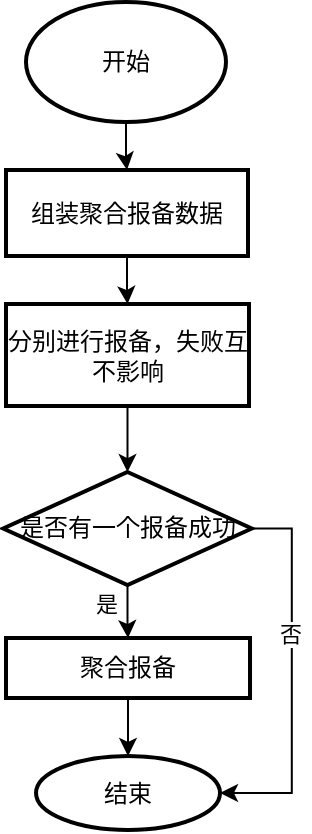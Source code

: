 <mxfile version="13.7.9" type="github" pages="3">
  <diagram id="VsP0TjxbDdxosoxRiDIv" name="主流程">
    <mxGraphModel dx="807" dy="459" grid="0" gridSize="10" guides="1" tooltips="1" connect="1" arrows="1" fold="1" page="1" pageScale="1" pageWidth="827" pageHeight="1169" math="0" shadow="0">
      <root>
        <mxCell id="0" />
        <mxCell id="1" parent="0" />
        <mxCell id="12INalmqIbci3x5uMSme-3" value="" style="edgeStyle=orthogonalEdgeStyle;rounded=0;orthogonalLoop=1;jettySize=auto;html=1;" edge="1" parent="1" source="12INalmqIbci3x5uMSme-1" target="12INalmqIbci3x5uMSme-2">
          <mxGeometry relative="1" as="geometry" />
        </mxCell>
        <mxCell id="12INalmqIbci3x5uMSme-1" value="开始" style="strokeWidth=2;html=1;shape=mxgraph.flowchart.start_1;whiteSpace=wrap;" vertex="1" parent="1">
          <mxGeometry x="294" y="176" width="100" height="60" as="geometry" />
        </mxCell>
        <mxCell id="12INalmqIbci3x5uMSme-5" value="" style="edgeStyle=orthogonalEdgeStyle;rounded=0;orthogonalLoop=1;jettySize=auto;html=1;" edge="1" parent="1" source="12INalmqIbci3x5uMSme-2" target="12INalmqIbci3x5uMSme-4">
          <mxGeometry relative="1" as="geometry" />
        </mxCell>
        <mxCell id="12INalmqIbci3x5uMSme-2" value="组装聚合报备数据" style="whiteSpace=wrap;html=1;strokeWidth=2;" vertex="1" parent="1">
          <mxGeometry x="284" y="260" width="121" height="43" as="geometry" />
        </mxCell>
        <mxCell id="12INalmqIbci3x5uMSme-7" value="" style="edgeStyle=orthogonalEdgeStyle;rounded=0;orthogonalLoop=1;jettySize=auto;html=1;" edge="1" parent="1" source="12INalmqIbci3x5uMSme-4" target="12INalmqIbci3x5uMSme-6">
          <mxGeometry relative="1" as="geometry" />
        </mxCell>
        <mxCell id="12INalmqIbci3x5uMSme-4" value="分别进行报备，失败互不影响" style="whiteSpace=wrap;html=1;strokeWidth=2;" vertex="1" parent="1">
          <mxGeometry x="284" y="327" width="121.5" height="51" as="geometry" />
        </mxCell>
        <mxCell id="12INalmqIbci3x5uMSme-9" value="" style="edgeStyle=orthogonalEdgeStyle;rounded=0;orthogonalLoop=1;jettySize=auto;html=1;" edge="1" parent="1" source="12INalmqIbci3x5uMSme-6" target="12INalmqIbci3x5uMSme-8">
          <mxGeometry relative="1" as="geometry" />
        </mxCell>
        <mxCell id="12INalmqIbci3x5uMSme-12" value="是" style="edgeLabel;html=1;align=center;verticalAlign=middle;resizable=0;points=[];" vertex="1" connectable="0" parent="12INalmqIbci3x5uMSme-9">
          <mxGeometry x="0.513" y="6" relative="1" as="geometry">
            <mxPoint x="-11" y="-5" as="offset" />
          </mxGeometry>
        </mxCell>
        <mxCell id="12INalmqIbci3x5uMSme-15" style="edgeStyle=orthogonalEdgeStyle;rounded=0;orthogonalLoop=1;jettySize=auto;html=1;exitX=1;exitY=0.5;exitDx=0;exitDy=0;entryX=1;entryY=0.5;entryDx=0;entryDy=0;" edge="1" parent="1" source="12INalmqIbci3x5uMSme-6" target="12INalmqIbci3x5uMSme-10">
          <mxGeometry relative="1" as="geometry" />
        </mxCell>
        <mxCell id="12INalmqIbci3x5uMSme-16" value="否" style="edgeLabel;html=1;align=center;verticalAlign=middle;resizable=0;points=[];" vertex="1" connectable="0" parent="12INalmqIbci3x5uMSme-15">
          <mxGeometry x="-0.237" y="-1" relative="1" as="geometry">
            <mxPoint as="offset" />
          </mxGeometry>
        </mxCell>
        <mxCell id="12INalmqIbci3x5uMSme-6" value="是否有一个报备成功" style="rhombus;whiteSpace=wrap;html=1;strokeWidth=2;" vertex="1" parent="1">
          <mxGeometry x="282.63" y="411" width="124.25" height="56.5" as="geometry" />
        </mxCell>
        <mxCell id="12INalmqIbci3x5uMSme-11" value="" style="edgeStyle=orthogonalEdgeStyle;rounded=0;orthogonalLoop=1;jettySize=auto;html=1;" edge="1" parent="1" source="12INalmqIbci3x5uMSme-8" target="12INalmqIbci3x5uMSme-10">
          <mxGeometry relative="1" as="geometry" />
        </mxCell>
        <mxCell id="12INalmqIbci3x5uMSme-8" value="聚合报备" style="whiteSpace=wrap;html=1;strokeWidth=2;" vertex="1" parent="1">
          <mxGeometry x="284" y="494" width="122.01" height="30" as="geometry" />
        </mxCell>
        <mxCell id="12INalmqIbci3x5uMSme-10" value="结束" style="ellipse;whiteSpace=wrap;html=1;strokeWidth=2;" vertex="1" parent="1">
          <mxGeometry x="299.01" y="553" width="92" height="37" as="geometry" />
        </mxCell>
      </root>
    </mxGraphModel>
  </diagram>
  <diagram id="loVIt0BXPaJ4-rS_2NND" name="等待通知">
    <mxGraphModel dx="807" dy="459" grid="0" gridSize="10" guides="1" tooltips="1" connect="1" arrows="1" fold="1" page="1" pageScale="1" pageWidth="827" pageHeight="1169" math="0" shadow="0">
      <root>
        <mxCell id="UGu4NYYpyM2OCp5MHmZj-0" />
        <mxCell id="UGu4NYYpyM2OCp5MHmZj-1" parent="UGu4NYYpyM2OCp5MHmZj-0" />
        <mxCell id="kuf9T7Gr4KqVFJNRyqWz-0" style="edgeStyle=orthogonalEdgeStyle;rounded=0;orthogonalLoop=1;jettySize=auto;html=1;exitX=0.5;exitY=1;exitDx=0;exitDy=0;exitPerimeter=0;" parent="UGu4NYYpyM2OCp5MHmZj-1" source="BhZa5ttN8Q9N9yM1D1aI-0" target="kuf9T7Gr4KqVFJNRyqWz-2" edge="1">
          <mxGeometry relative="1" as="geometry">
            <mxPoint x="356.375" y="101" as="targetPoint" />
          </mxGeometry>
        </mxCell>
        <mxCell id="BhZa5ttN8Q9N9yM1D1aI-0" value="开始" style="strokeWidth=2;html=1;shape=mxgraph.flowchart.start_1;whiteSpace=wrap;" parent="UGu4NYYpyM2OCp5MHmZj-1" vertex="1">
          <mxGeometry x="310" y="41" width="95" height="32" as="geometry" />
        </mxCell>
        <mxCell id="BhZa5ttN8Q9N9yM1D1aI-1" value="接受队列消息" style="strokeWidth=2;html=1;shape=mxgraph.flowchart.annotation_1;align=left;pointerEvents=1;" parent="UGu4NYYpyM2OCp5MHmZj-1" vertex="1">
          <mxGeometry x="449" y="31" width="54" height="53" as="geometry" />
        </mxCell>
        <mxCell id="vfAL0i21qyMoTU16Agz6-2" style="edgeStyle=orthogonalEdgeStyle;rounded=0;orthogonalLoop=1;jettySize=auto;html=1;exitX=0.5;exitY=1;exitDx=0;exitDy=0;" parent="UGu4NYYpyM2OCp5MHmZj-1" source="vfAL0i21qyMoTU16Agz6-1" target="vfAL0i21qyMoTU16Agz6-3" edge="1">
          <mxGeometry relative="1" as="geometry">
            <mxPoint x="358" y="172" as="targetPoint" />
          </mxGeometry>
        </mxCell>
        <mxCell id="vfAL0i21qyMoTU16Agz6-1" value="根据通知装填更新本地记录" style="rounded=1;whiteSpace=wrap;html=1;absoluteArcSize=1;arcSize=14;strokeWidth=2;" parent="UGu4NYYpyM2OCp5MHmZj-1" vertex="1">
          <mxGeometry x="306.5" y="207" width="98.5" height="46" as="geometry" />
        </mxCell>
        <mxCell id="vfAL0i21qyMoTU16Agz6-3" value="结束" style="strokeWidth=2;html=1;shape=mxgraph.flowchart.terminator;whiteSpace=wrap;" parent="UGu4NYYpyM2OCp5MHmZj-1" vertex="1">
          <mxGeometry x="317.13" y="288" width="77.25" height="54" as="geometry" />
        </mxCell>
        <mxCell id="kuf9T7Gr4KqVFJNRyqWz-3" style="edgeStyle=orthogonalEdgeStyle;rounded=0;orthogonalLoop=1;jettySize=auto;html=1;exitX=1;exitY=0.5;exitDx=0;exitDy=0;exitPerimeter=0;" parent="UGu4NYYpyM2OCp5MHmZj-1" source="kuf9T7Gr4KqVFJNRyqWz-2" target="kuf9T7Gr4KqVFJNRyqWz-4" edge="1">
          <mxGeometry relative="1" as="geometry">
            <mxPoint x="467" y="131" as="targetPoint" />
          </mxGeometry>
        </mxCell>
        <mxCell id="kuf9T7Gr4KqVFJNRyqWz-5" value="是" style="edgeLabel;html=1;align=center;verticalAlign=middle;resizable=0;points=[];" parent="kuf9T7Gr4KqVFJNRyqWz-3" vertex="1" connectable="0">
          <mxGeometry x="-0.312" y="1" relative="1" as="geometry">
            <mxPoint as="offset" />
          </mxGeometry>
        </mxCell>
        <mxCell id="kuf9T7Gr4KqVFJNRyqWz-6" style="edgeStyle=orthogonalEdgeStyle;rounded=0;orthogonalLoop=1;jettySize=auto;html=1;exitX=0.5;exitY=1;exitDx=0;exitDy=0;exitPerimeter=0;" parent="UGu4NYYpyM2OCp5MHmZj-1" source="kuf9T7Gr4KqVFJNRyqWz-2" target="vfAL0i21qyMoTU16Agz6-1" edge="1">
          <mxGeometry relative="1" as="geometry" />
        </mxCell>
        <mxCell id="kuf9T7Gr4KqVFJNRyqWz-7" value="否" style="edgeLabel;html=1;align=center;verticalAlign=middle;resizable=0;points=[];" parent="kuf9T7Gr4KqVFJNRyqWz-6" vertex="1" connectable="0">
          <mxGeometry x="-0.255" y="-4" relative="1" as="geometry">
            <mxPoint as="offset" />
          </mxGeometry>
        </mxCell>
        <mxCell id="kuf9T7Gr4KqVFJNRyqWz-2" value="&lt;span&gt;本地记录是否成功&lt;/span&gt;" style="strokeWidth=2;html=1;shape=mxgraph.flowchart.decision;whiteSpace=wrap;" parent="UGu4NYYpyM2OCp5MHmZj-1" vertex="1">
          <mxGeometry x="289.38" y="95" width="136.25" height="72" as="geometry" />
        </mxCell>
        <mxCell id="kuf9T7Gr4KqVFJNRyqWz-4" value="结束" style="strokeWidth=2;html=1;shape=mxgraph.flowchart.terminator;whiteSpace=wrap;" parent="UGu4NYYpyM2OCp5MHmZj-1" vertex="1">
          <mxGeometry x="464" y="106" width="73" height="50" as="geometry" />
        </mxCell>
      </root>
    </mxGraphModel>
  </diagram>
  <diagram id="VzKL99iHZ1cUAM-DFjIV" name="定时补偿">
    <mxGraphModel dx="807" dy="459" grid="0" gridSize="10" guides="1" tooltips="1" connect="1" arrows="1" fold="1" page="1" pageScale="1" pageWidth="827" pageHeight="1169" math="0" shadow="0">
      <root>
        <mxCell id="SAEZo7dMPPtvBQznHzzg-0" />
        <mxCell id="SAEZo7dMPPtvBQznHzzg-1" parent="SAEZo7dMPPtvBQznHzzg-0" />
        <mxCell id="SAEZo7dMPPtvBQznHzzg-4" style="edgeStyle=orthogonalEdgeStyle;rounded=0;orthogonalLoop=1;jettySize=auto;html=1;exitX=0.5;exitY=1;exitDx=0;exitDy=0;exitPerimeter=0;" parent="SAEZo7dMPPtvBQznHzzg-1" source="SAEZo7dMPPtvBQznHzzg-2" target="SAEZo7dMPPtvBQznHzzg-5" edge="1">
          <mxGeometry relative="1" as="geometry">
            <mxPoint x="380" y="121" as="targetPoint" />
          </mxGeometry>
        </mxCell>
        <mxCell id="SAEZo7dMPPtvBQznHzzg-2" value="开始" style="strokeWidth=2;html=1;shape=mxgraph.flowchart.start_1;whiteSpace=wrap;" parent="SAEZo7dMPPtvBQznHzzg-1" vertex="1">
          <mxGeometry x="330" y="30" width="100" height="60" as="geometry" />
        </mxCell>
        <mxCell id="SAEZo7dMPPtvBQznHzzg-3" value="定时任务" style="strokeWidth=2;html=1;shape=mxgraph.flowchart.annotation_1;align=left;pointerEvents=1;" parent="SAEZo7dMPPtvBQznHzzg-1" vertex="1">
          <mxGeometry x="476" y="32" width="55" height="46" as="geometry" />
        </mxCell>
        <mxCell id="SAEZo7dMPPtvBQznHzzg-7" style="edgeStyle=orthogonalEdgeStyle;rounded=0;orthogonalLoop=1;jettySize=auto;html=1;exitX=0.5;exitY=1;exitDx=0;exitDy=0;entryX=0.5;entryY=0;entryDx=0;entryDy=0;entryPerimeter=0;" parent="SAEZo7dMPPtvBQznHzzg-1" source="SAEZo7dMPPtvBQznHzzg-5" target="SAEZo7dMPPtvBQznHzzg-8" edge="1">
          <mxGeometry relative="1" as="geometry">
            <mxPoint x="378.5" y="192" as="targetPoint" />
          </mxGeometry>
        </mxCell>
        <mxCell id="SAEZo7dMPPtvBQznHzzg-5" value="查询本地失败记录" style="rounded=1;whiteSpace=wrap;html=1;absoluteArcSize=1;arcSize=14;strokeWidth=2;" parent="SAEZo7dMPPtvBQznHzzg-1" vertex="1">
          <mxGeometry x="328.5" y="126" width="103" height="41" as="geometry" />
        </mxCell>
        <mxCell id="SAEZo7dMPPtvBQznHzzg-9" style="edgeStyle=orthogonalEdgeStyle;rounded=0;orthogonalLoop=1;jettySize=auto;html=1;exitX=1;exitY=0.5;exitDx=0;exitDy=0;exitPerimeter=0;" parent="SAEZo7dMPPtvBQznHzzg-1" source="SAEZo7dMPPtvBQznHzzg-8" target="SAEZo7dMPPtvBQznHzzg-10" edge="1">
          <mxGeometry relative="1" as="geometry">
            <mxPoint x="510" y="242" as="targetPoint" />
          </mxGeometry>
        </mxCell>
        <mxCell id="SAEZo7dMPPtvBQznHzzg-11" value="是" style="edgeLabel;html=1;align=center;verticalAlign=middle;resizable=0;points=[];" parent="SAEZo7dMPPtvBQznHzzg-9" vertex="1" connectable="0">
          <mxGeometry x="0.009" y="-1" relative="1" as="geometry">
            <mxPoint x="-1" y="-1" as="offset" />
          </mxGeometry>
        </mxCell>
        <mxCell id="SAEZo7dMPPtvBQznHzzg-12" style="edgeStyle=orthogonalEdgeStyle;rounded=0;orthogonalLoop=1;jettySize=auto;html=1;exitX=0.5;exitY=1;exitDx=0;exitDy=0;exitPerimeter=0;" parent="SAEZo7dMPPtvBQznHzzg-1" source="SAEZo7dMPPtvBQznHzzg-8" target="SAEZo7dMPPtvBQznHzzg-13" edge="1">
          <mxGeometry relative="1" as="geometry">
            <mxPoint x="380" y="334" as="targetPoint" />
          </mxGeometry>
        </mxCell>
        <mxCell id="SAEZo7dMPPtvBQznHzzg-14" value="否" style="edgeLabel;html=1;align=center;verticalAlign=middle;resizable=0;points=[];" parent="SAEZo7dMPPtvBQznHzzg-12" vertex="1" connectable="0">
          <mxGeometry x="-0.318" y="-4" relative="1" as="geometry">
            <mxPoint as="offset" />
          </mxGeometry>
        </mxCell>
        <mxCell id="SAEZo7dMPPtvBQznHzzg-8" value="查询报备接口记录，是否成功状态" style="strokeWidth=2;html=1;shape=mxgraph.flowchart.decision;whiteSpace=wrap;" parent="SAEZo7dMPPtvBQznHzzg-1" vertex="1">
          <mxGeometry x="295" y="192" width="170" height="99" as="geometry" />
        </mxCell>
        <mxCell id="SAEZo7dMPPtvBQznHzzg-17" style="edgeStyle=orthogonalEdgeStyle;rounded=0;orthogonalLoop=1;jettySize=auto;html=1;exitX=0.5;exitY=1;exitDx=0;exitDy=0;entryX=1;entryY=0.5;entryDx=0;entryDy=0;entryPerimeter=0;" parent="SAEZo7dMPPtvBQznHzzg-1" source="SAEZo7dMPPtvBQznHzzg-10" target="SAEZo7dMPPtvBQznHzzg-16" edge="1">
          <mxGeometry relative="1" as="geometry" />
        </mxCell>
        <mxCell id="SAEZo7dMPPtvBQznHzzg-10" value="更新本地记录状态为成功" style="rounded=1;whiteSpace=wrap;html=1;absoluteArcSize=1;arcSize=14;strokeWidth=2;" parent="SAEZo7dMPPtvBQznHzzg-1" vertex="1">
          <mxGeometry x="520" y="192" width="100" height="100" as="geometry" />
        </mxCell>
        <mxCell id="SAEZo7dMPPtvBQznHzzg-15" style="edgeStyle=orthogonalEdgeStyle;rounded=0;orthogonalLoop=1;jettySize=auto;html=1;exitX=0.5;exitY=1;exitDx=0;exitDy=0;" parent="SAEZo7dMPPtvBQznHzzg-1" source="SAEZo7dMPPtvBQznHzzg-13" target="SAEZo7dMPPtvBQznHzzg-16" edge="1">
          <mxGeometry relative="1" as="geometry">
            <mxPoint x="379" y="412" as="targetPoint" />
          </mxGeometry>
        </mxCell>
        <mxCell id="SAEZo7dMPPtvBQznHzzg-13" value="调用报备新增/修改接口" style="rounded=1;whiteSpace=wrap;html=1;absoluteArcSize=1;arcSize=14;strokeWidth=2;" parent="SAEZo7dMPPtvBQznHzzg-1" vertex="1">
          <mxGeometry x="330" y="320" width="98" height="57" as="geometry" />
        </mxCell>
        <mxCell id="SAEZo7dMPPtvBQznHzzg-16" value="结束" style="strokeWidth=2;html=1;shape=mxgraph.flowchart.terminator;whiteSpace=wrap;" parent="SAEZo7dMPPtvBQznHzzg-1" vertex="1">
          <mxGeometry x="328" y="412" width="100" height="60" as="geometry" />
        </mxCell>
      </root>
    </mxGraphModel>
  </diagram>
</mxfile>
